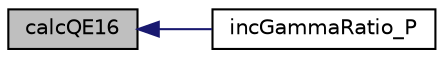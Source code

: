 digraph "calcQE16"
{
  bgcolor="transparent";
  edge [fontname="Helvetica",fontsize="10",labelfontname="Helvetica",labelfontsize="10"];
  node [fontname="Helvetica",fontsize="10",shape=record];
  rankdir="LR";
  Node1 [label="calcQE16",height=0.2,width=0.4,color="black", fillcolor="grey75", style="filled" fontcolor="black"];
  Node1 -> Node2 [dir="back",color="midnightblue",fontsize="10",style="solid",fontname="Helvetica"];
  Node2 [label="incGammaRatio_P",height=0.2,width=0.4,color="black",URL="$namespaceFoam.html#ac8d575384d2f3e0ddcbde52062ab2b7c",tooltip="Normalized lower incomplete gamma function. "];
}
